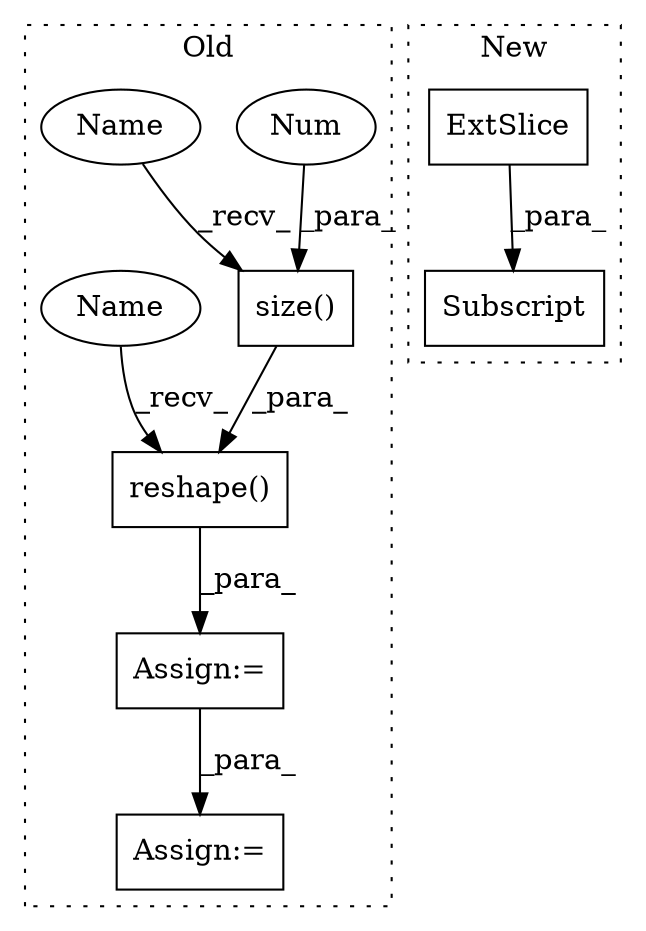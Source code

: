 digraph G {
subgraph cluster0 {
1 [label="size()" a="75" s="5021,5034" l="12,1" shape="box"];
4 [label="Num" a="76" s="5033" l="1" shape="ellipse"];
5 [label="Assign:=" a="68" s="5263" l="3" shape="box"];
6 [label="Assign:=" a="68" s="5498" l="3" shape="box"];
7 [label="reshape()" a="75" s="5266,5322" l="28,1" shape="box"];
8 [label="Name" a="87" s="5021" l="6" shape="ellipse"];
9 [label="Name" a="87" s="5266" l="6" shape="ellipse"];
label = "Old";
style="dotted";
}
subgraph cluster1 {
2 [label="ExtSlice" a="85" s="7430" l="6" shape="box"];
3 [label="Subscript" a="63" s="7430,0" l="14,0" shape="box"];
label = "New";
style="dotted";
}
1 -> 7 [label="_para_"];
2 -> 3 [label="_para_"];
4 -> 1 [label="_para_"];
5 -> 6 [label="_para_"];
7 -> 5 [label="_para_"];
8 -> 1 [label="_recv_"];
9 -> 7 [label="_recv_"];
}